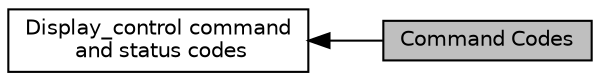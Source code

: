 digraph "Command Codes"
{
  edge [fontname="Helvetica",fontsize="10",labelfontname="Helvetica",labelfontsize="10"];
  node [fontname="Helvetica",fontsize="10",shape=record];
  rankdir=LR;
  Node0 [label="Command Codes",height=0.2,width=0.4,color="black", fillcolor="grey75", style="filled", fontcolor="black"];
  Node1 [label="Display_control command\l and status codes",height=0.2,width=0.4,color="black", fillcolor="white", style="filled",URL="$group___d_i_s_p_l_a_y___c_o_n_t_r_o_l.html"];
  Node1->Node0 [shape=plaintext, dir="back", style="solid"];
}
